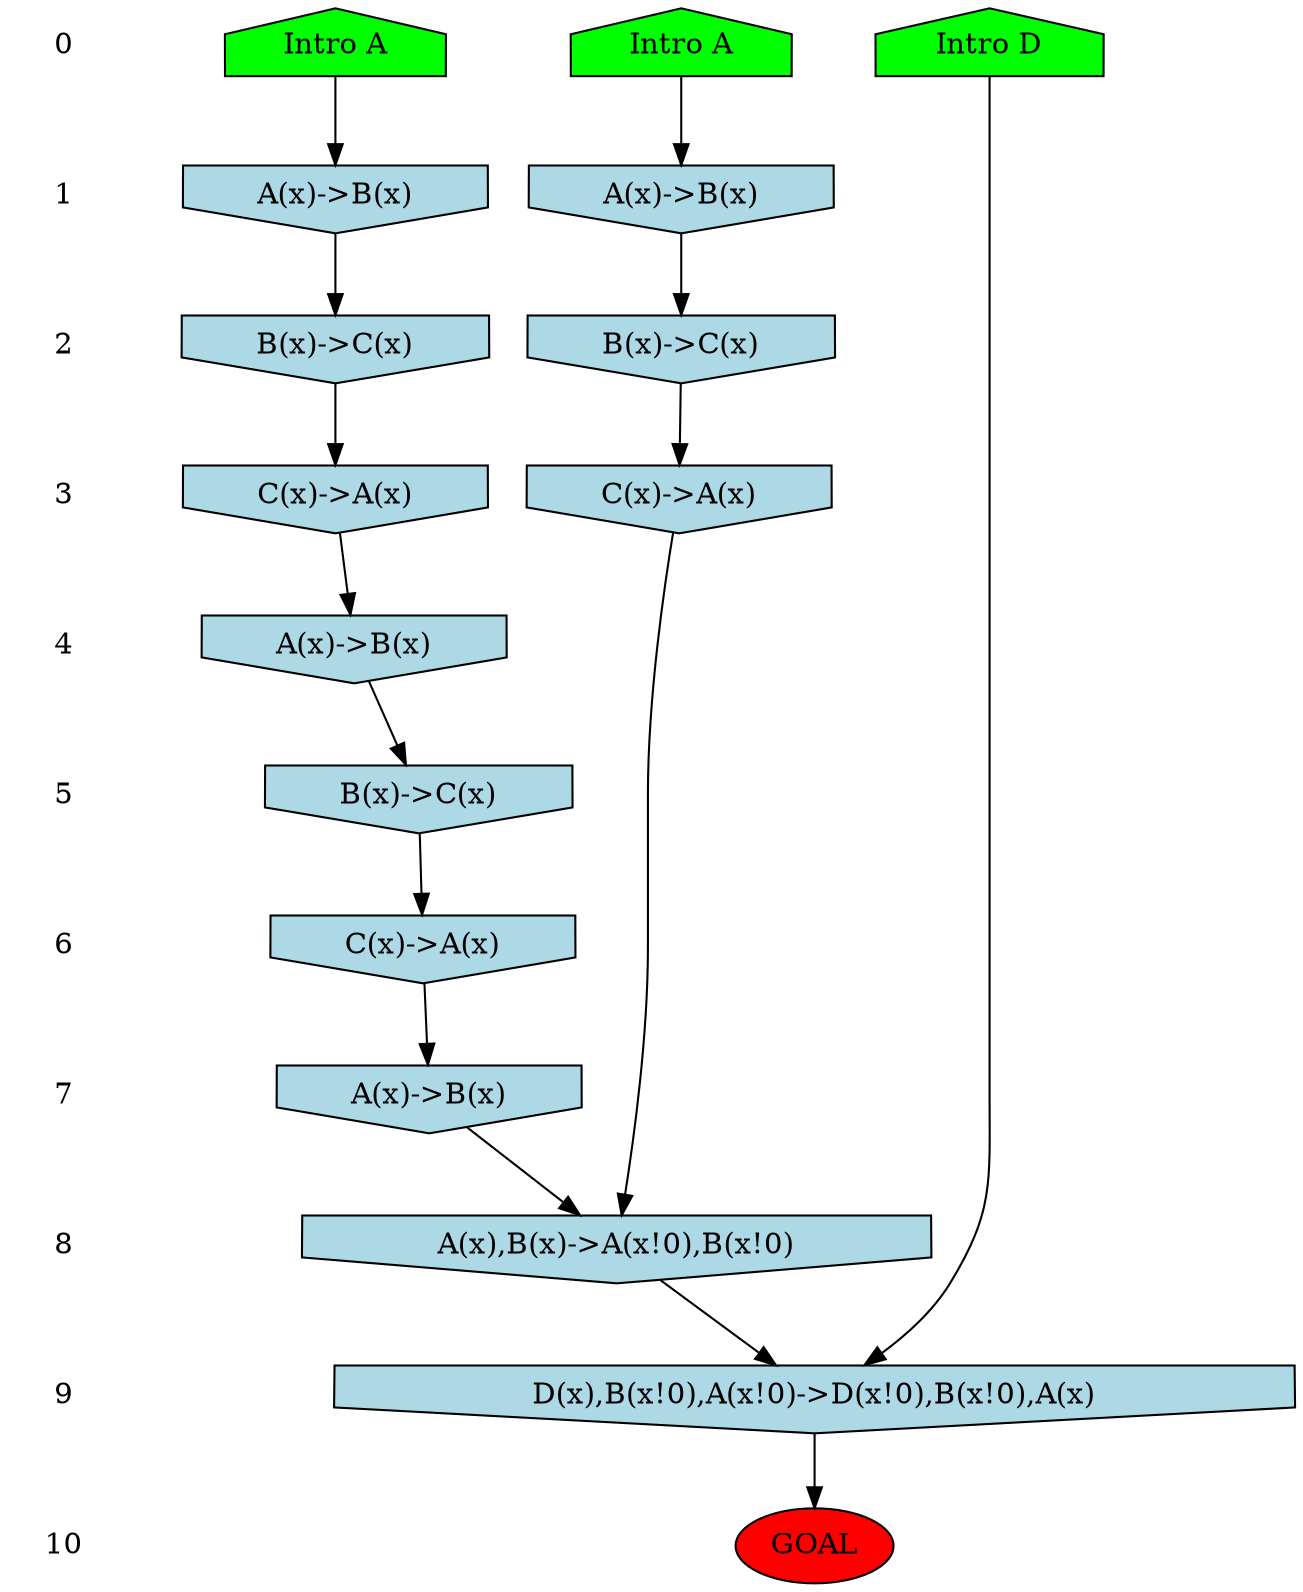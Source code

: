 /* Compression of 1 causal flows obtained in average at 1.124217E+01 t.u */
/* Compressed causal flows were: [41] */
digraph G{
 ranksep=.5 ; 
{ rank = same ; "0" [shape=plaintext] ; node_1 [label ="Intro A", shape=house, style=filled, fillcolor=green] ;
node_2 [label ="Intro A", shape=house, style=filled, fillcolor=green] ;
node_3 [label ="Intro D", shape=house, style=filled, fillcolor=green] ;
}
{ rank = same ; "1" [shape=plaintext] ; node_4 [label="A(x)->B(x)", shape=invhouse, style=filled, fillcolor = lightblue] ;
node_5 [label="A(x)->B(x)", shape=invhouse, style=filled, fillcolor = lightblue] ;
}
{ rank = same ; "2" [shape=plaintext] ; node_6 [label="B(x)->C(x)", shape=invhouse, style=filled, fillcolor = lightblue] ;
node_10 [label="B(x)->C(x)", shape=invhouse, style=filled, fillcolor = lightblue] ;
}
{ rank = same ; "3" [shape=plaintext] ; node_7 [label="C(x)->A(x)", shape=invhouse, style=filled, fillcolor = lightblue] ;
node_11 [label="C(x)->A(x)", shape=invhouse, style=filled, fillcolor = lightblue] ;
}
{ rank = same ; "4" [shape=plaintext] ; node_8 [label="A(x)->B(x)", shape=invhouse, style=filled, fillcolor = lightblue] ;
}
{ rank = same ; "5" [shape=plaintext] ; node_9 [label="B(x)->C(x)", shape=invhouse, style=filled, fillcolor = lightblue] ;
}
{ rank = same ; "6" [shape=plaintext] ; node_12 [label="C(x)->A(x)", shape=invhouse, style=filled, fillcolor = lightblue] ;
}
{ rank = same ; "7" [shape=plaintext] ; node_13 [label="A(x)->B(x)", shape=invhouse, style=filled, fillcolor = lightblue] ;
}
{ rank = same ; "8" [shape=plaintext] ; node_14 [label="A(x),B(x)->A(x!0),B(x!0)", shape=invhouse, style=filled, fillcolor = lightblue] ;
}
{ rank = same ; "9" [shape=plaintext] ; node_15 [label="D(x),B(x!0),A(x!0)->D(x!0),B(x!0),A(x)", shape=invhouse, style=filled, fillcolor = lightblue] ;
}
{ rank = same ; "10" [shape=plaintext] ; node_16 [label ="GOAL", style=filled, fillcolor=red] ;
}
"0" -> "1" [style="invis"]; 
"1" -> "2" [style="invis"]; 
"2" -> "3" [style="invis"]; 
"3" -> "4" [style="invis"]; 
"4" -> "5" [style="invis"]; 
"5" -> "6" [style="invis"]; 
"6" -> "7" [style="invis"]; 
"7" -> "8" [style="invis"]; 
"8" -> "9" [style="invis"]; 
"9" -> "10" [style="invis"]; 
node_1 -> node_4
node_2 -> node_5
node_4 -> node_6
node_6 -> node_7
node_7 -> node_8
node_8 -> node_9
node_5 -> node_10
node_10 -> node_11
node_9 -> node_12
node_12 -> node_13
node_11 -> node_14
node_13 -> node_14
node_3 -> node_15
node_14 -> node_15
node_15 -> node_16
}
/*
 Dot generation time: 0.000155
*/